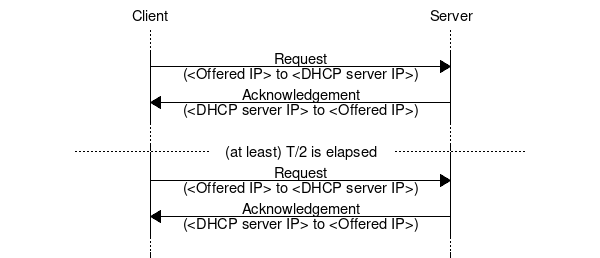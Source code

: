 msc {
   arcgradient = 0, width=600;
 
 C[label="Client"],
 S[label="Server"];
 
 ...;
   
 C => S
 [label="Request\n(<Offered IP> to <DHCP server IP>)"];
 
 S => C
 [label="Acknowledgement\n(<DHCP server IP> to <Offered IP>)"];
 
 ...;
 --- [label="    (at least) T/2 is elapsed    "];
 
 C => S
 [label="Request\n(<Offered IP> to <DHCP server IP>)"];
 
 S => C
 [label="Acknowledgement\n(<DHCP server IP> to <Offered IP>)"];
 ...;
 
}

